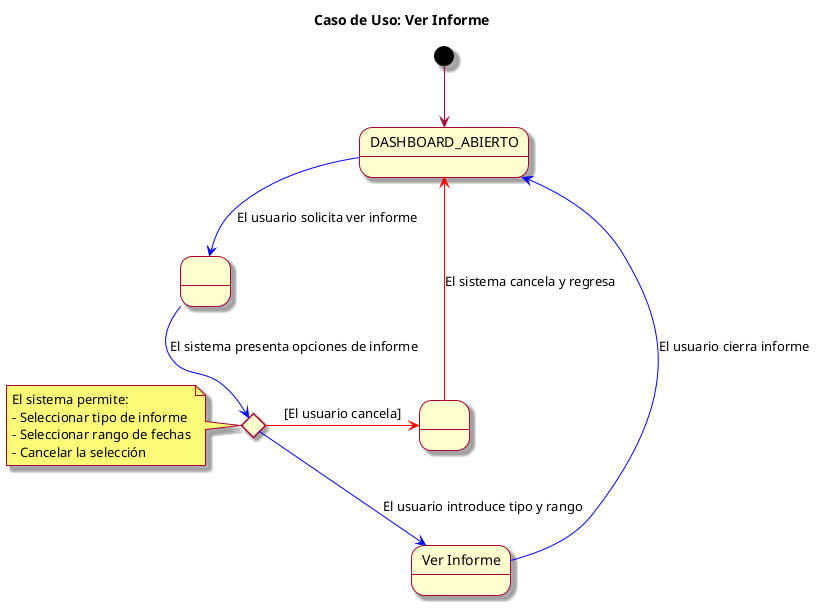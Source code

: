 @startuml
skin rose
title Caso de Uso: Ver Informe

state DASHBOARD_ABIERTO as "DASHBOARD_ABIERTO"
state VerInforme as " "
state SeleccionarInforme <<choice>>
state MostrarInforme as "Ver Informe"
state CancelarInforme as " "

[*] -d-> DASHBOARD_ABIERTO
DASHBOARD_ABIERTO -d[#blue]-> VerInforme : El usuario solicita ver informe
VerInforme -d[#blue]-> SeleccionarInforme : El sistema presenta opciones de informe
SeleccionarInforme -d[#blue]-> MostrarInforme : El usuario introduce tipo y rango
SeleccionarInforme -r[#red]-> CancelarInforme : [El usuario cancela]
CancelarInforme -u[#red]-> DASHBOARD_ABIERTO : El sistema cancela y regresa
MostrarInforme -d[#blue]-> DASHBOARD_ABIERTO : El usuario cierra informe

note left of SeleccionarInforme
  El sistema permite:
  - Seleccionar tipo de informe
  - Seleccionar rango de fechas
  - Cancelar la selección
end note

@enduml
